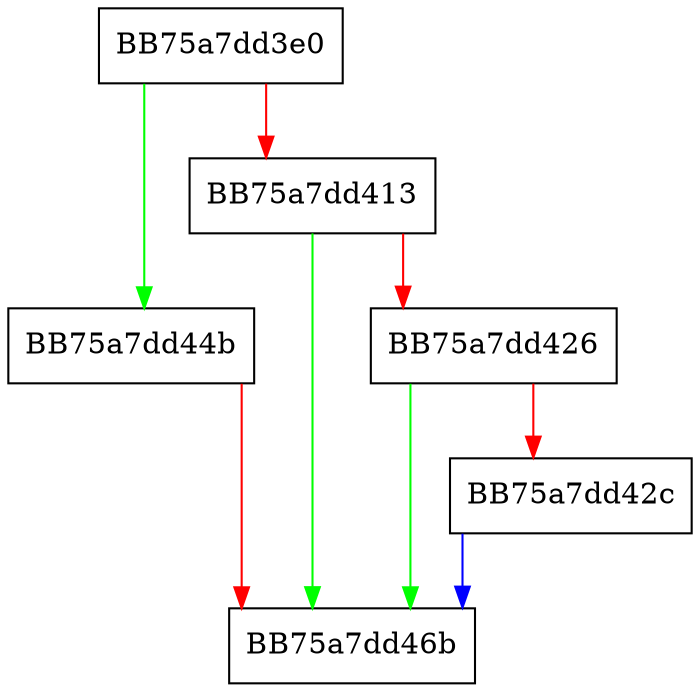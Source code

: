 digraph MountVhdVolume {
  node [shape="box"];
  graph [splines=ortho];
  BB75a7dd3e0 -> BB75a7dd44b [color="green"];
  BB75a7dd3e0 -> BB75a7dd413 [color="red"];
  BB75a7dd413 -> BB75a7dd46b [color="green"];
  BB75a7dd413 -> BB75a7dd426 [color="red"];
  BB75a7dd426 -> BB75a7dd46b [color="green"];
  BB75a7dd426 -> BB75a7dd42c [color="red"];
  BB75a7dd42c -> BB75a7dd46b [color="blue"];
  BB75a7dd44b -> BB75a7dd46b [color="red"];
}